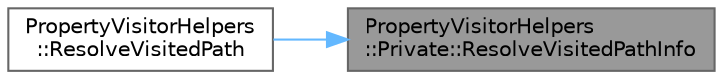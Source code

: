 digraph "PropertyVisitorHelpers::Private::ResolveVisitedPathInfo"
{
 // INTERACTIVE_SVG=YES
 // LATEX_PDF_SIZE
  bgcolor="transparent";
  edge [fontname=Helvetica,fontsize=10,labelfontname=Helvetica,labelfontsize=10];
  node [fontname=Helvetica,fontsize=10,shape=box,height=0.2,width=0.4];
  rankdir="RL";
  Node1 [id="Node000001",label="PropertyVisitorHelpers\l::Private::ResolveVisitedPathInfo",height=0.2,width=0.4,color="gray40", fillcolor="grey60", style="filled", fontcolor="black",tooltip=" "];
  Node1 -> Node2 [id="edge1_Node000001_Node000002",dir="back",color="steelblue1",style="solid",tooltip=" "];
  Node2 [id="Node000002",label="PropertyVisitorHelpers\l::ResolveVisitedPath",height=0.2,width=0.4,color="grey40", fillcolor="white", style="filled",URL="$dc/dcc/namespacePropertyVisitorHelpers.html#a1d46957685a67326e187a42546b11121",tooltip="Given a FPropertyVisitorPath, attempt to resolve that to a valid data pointer."];
}
